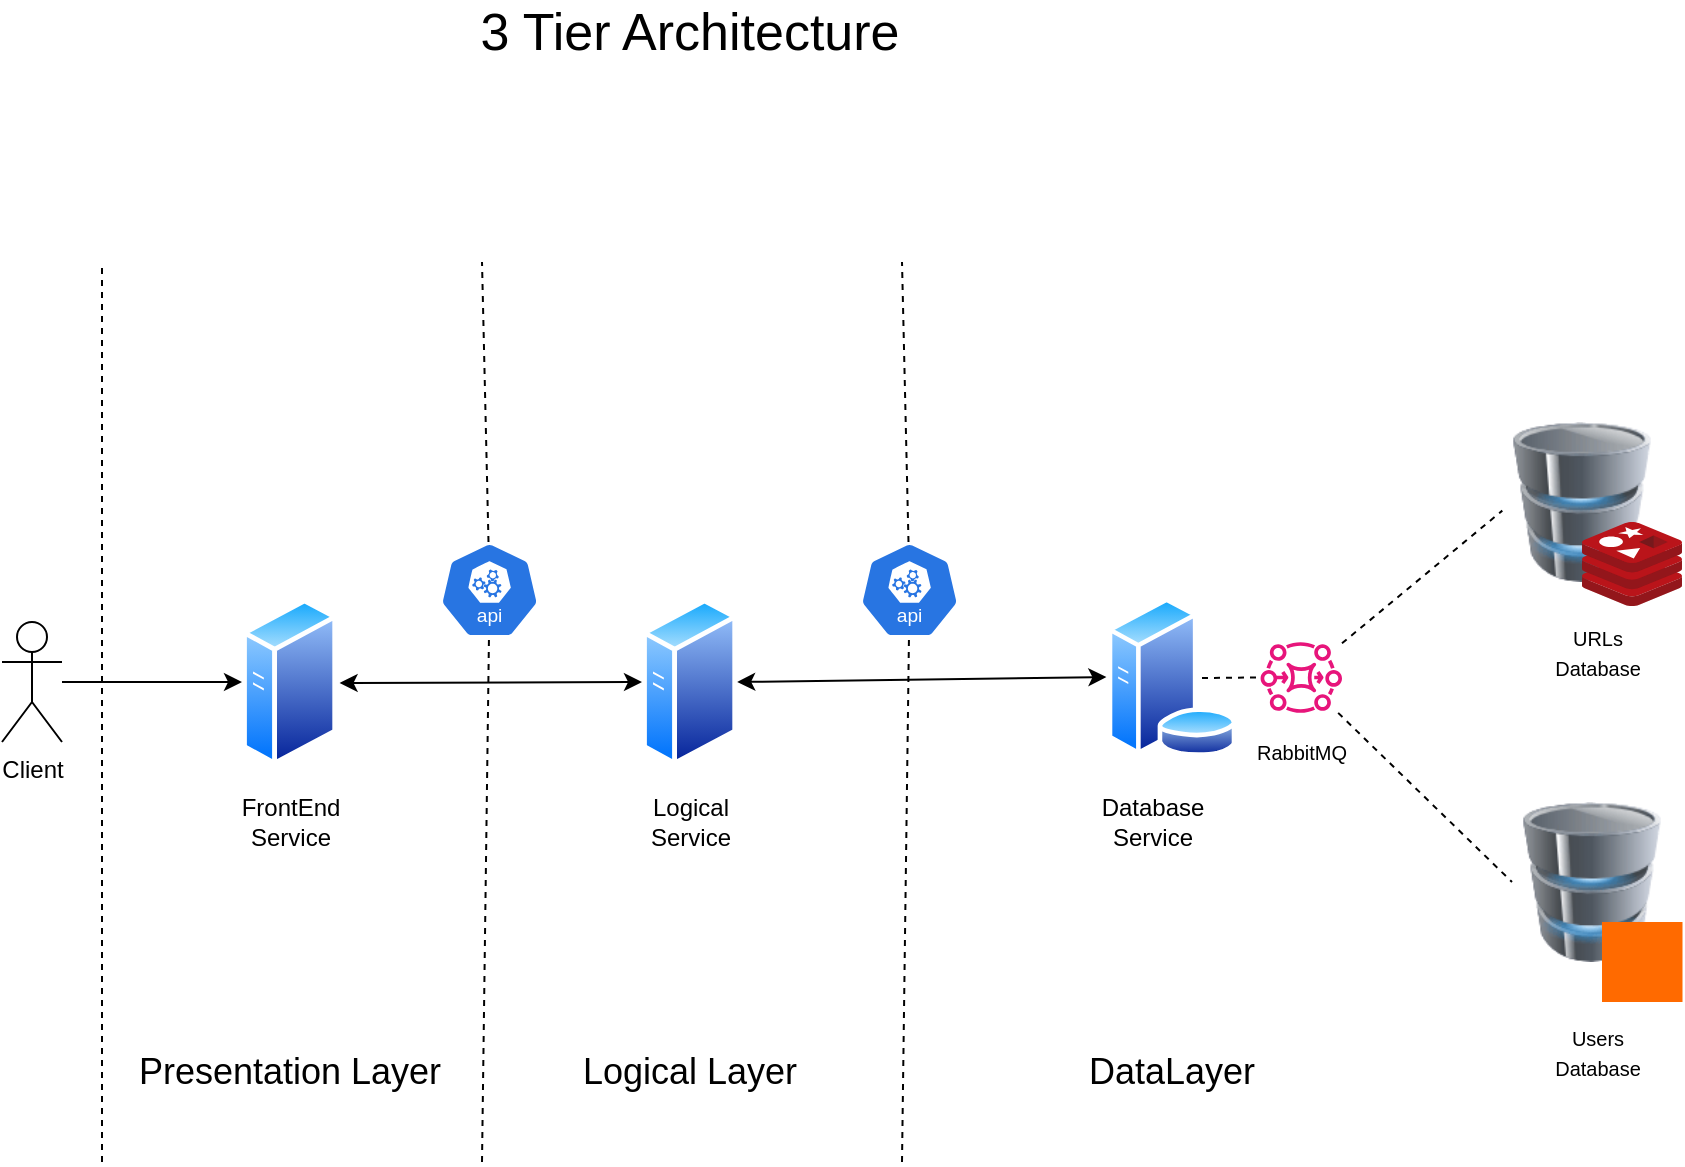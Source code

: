 <mxfile version="24.9.2">
  <diagram name="Page-1" id="SxZFjjhoXFOiTmErggsK">
    <mxGraphModel dx="1195" dy="750" grid="1" gridSize="10" guides="1" tooltips="1" connect="1" arrows="1" fold="1" page="1" pageScale="1" pageWidth="850" pageHeight="1100" math="0" shadow="0">
      <root>
        <mxCell id="0" />
        <mxCell id="1" parent="0" />
        <mxCell id="0BR0PkPycCpEuWo6eYwn-3" style="edgeStyle=orthogonalEdgeStyle;rounded=0;orthogonalLoop=1;jettySize=auto;html=1;" edge="1" parent="1" source="0BR0PkPycCpEuWo6eYwn-1" target="0BR0PkPycCpEuWo6eYwn-2">
          <mxGeometry relative="1" as="geometry" />
        </mxCell>
        <mxCell id="0BR0PkPycCpEuWo6eYwn-1" value="Client" style="shape=umlActor;verticalLabelPosition=bottom;verticalAlign=top;html=1;outlineConnect=0;" vertex="1" parent="1">
          <mxGeometry x="30" y="340" width="30" height="60" as="geometry" />
        </mxCell>
        <mxCell id="0BR0PkPycCpEuWo6eYwn-2" value="" style="image;aspect=fixed;perimeter=ellipsePerimeter;html=1;align=center;shadow=0;dashed=0;spacingTop=3;image=img/lib/active_directory/generic_server.svg;" vertex="1" parent="1">
          <mxGeometry x="150" y="327.5" width="47.6" height="85" as="geometry" />
        </mxCell>
        <mxCell id="0BR0PkPycCpEuWo6eYwn-6" value="" style="endArrow=none;dashed=1;html=1;rounded=0;" edge="1" parent="1" source="0BR0PkPycCpEuWo6eYwn-21">
          <mxGeometry width="50" height="50" relative="1" as="geometry">
            <mxPoint x="270" y="610" as="sourcePoint" />
            <mxPoint x="270" y="160" as="targetPoint" />
          </mxGeometry>
        </mxCell>
        <mxCell id="0BR0PkPycCpEuWo6eYwn-7" value="" style="image;aspect=fixed;perimeter=ellipsePerimeter;html=1;align=center;shadow=0;dashed=0;spacingTop=3;image=img/lib/active_directory/generic_server.svg;" vertex="1" parent="1">
          <mxGeometry x="350" y="327.5" width="47.6" height="85" as="geometry" />
        </mxCell>
        <mxCell id="0BR0PkPycCpEuWo6eYwn-9" value="" style="endArrow=none;dashed=1;html=1;rounded=0;" edge="1" parent="1" source="0BR0PkPycCpEuWo6eYwn-16">
          <mxGeometry width="50" height="50" relative="1" as="geometry">
            <mxPoint x="480" y="610" as="sourcePoint" />
            <mxPoint x="480" y="160" as="targetPoint" />
          </mxGeometry>
        </mxCell>
        <mxCell id="0BR0PkPycCpEuWo6eYwn-10" value="&lt;font style=&quot;font-size: 26px;&quot;&gt;3 Tier Architecture&lt;/font&gt;" style="text;html=1;align=center;verticalAlign=middle;whiteSpace=wrap;rounded=0;" vertex="1" parent="1">
          <mxGeometry x="253.8" y="30" width="240" height="30" as="geometry" />
        </mxCell>
        <mxCell id="0BR0PkPycCpEuWo6eYwn-11" value="&lt;font style=&quot;font-size: 18px;&quot;&gt;Presentation Layer&lt;/font&gt;" style="text;html=1;align=center;verticalAlign=middle;whiteSpace=wrap;rounded=0;" vertex="1" parent="1">
          <mxGeometry x="88.8" y="550" width="170" height="30" as="geometry" />
        </mxCell>
        <mxCell id="0BR0PkPycCpEuWo6eYwn-12" value="" style="endArrow=none;dashed=1;html=1;rounded=0;" edge="1" parent="1">
          <mxGeometry width="50" height="50" relative="1" as="geometry">
            <mxPoint x="80" y="610" as="sourcePoint" />
            <mxPoint x="80" y="160" as="targetPoint" />
          </mxGeometry>
        </mxCell>
        <mxCell id="0BR0PkPycCpEuWo6eYwn-13" value="&lt;font style=&quot;font-size: 18px;&quot;&gt;Logical Layer&lt;/font&gt;" style="text;html=1;align=center;verticalAlign=middle;whiteSpace=wrap;rounded=0;" vertex="1" parent="1">
          <mxGeometry x="288.8" y="550" width="170" height="30" as="geometry" />
        </mxCell>
        <mxCell id="0BR0PkPycCpEuWo6eYwn-14" value="&lt;font style=&quot;font-size: 18px;&quot;&gt;DataLayer&lt;/font&gt;" style="text;html=1;align=center;verticalAlign=middle;whiteSpace=wrap;rounded=0;" vertex="1" parent="1">
          <mxGeometry x="530" y="550" width="170" height="30" as="geometry" />
        </mxCell>
        <mxCell id="0BR0PkPycCpEuWo6eYwn-15" value="" style="image;aspect=fixed;perimeter=ellipsePerimeter;html=1;align=center;shadow=0;dashed=0;spacingTop=3;image=img/lib/active_directory/database_server.svg;" vertex="1" parent="1">
          <mxGeometry x="582.2" y="327.5" width="65.6" height="80" as="geometry" />
        </mxCell>
        <mxCell id="0BR0PkPycCpEuWo6eYwn-17" value="" style="endArrow=none;dashed=1;html=1;rounded=0;" edge="1" parent="1" target="0BR0PkPycCpEuWo6eYwn-33">
          <mxGeometry width="50" height="50" relative="1" as="geometry">
            <mxPoint x="630" y="368" as="sourcePoint" />
            <mxPoint x="700" y="360" as="targetPoint" />
          </mxGeometry>
        </mxCell>
        <mxCell id="0BR0PkPycCpEuWo6eYwn-20" value="" style="endArrow=none;dashed=1;html=1;rounded=0;" edge="1" parent="1" target="0BR0PkPycCpEuWo6eYwn-16">
          <mxGeometry width="50" height="50" relative="1" as="geometry">
            <mxPoint x="480" y="610" as="sourcePoint" />
            <mxPoint x="480" y="160" as="targetPoint" />
          </mxGeometry>
        </mxCell>
        <mxCell id="0BR0PkPycCpEuWo6eYwn-16" value="" style="aspect=fixed;sketch=0;html=1;dashed=0;whitespace=wrap;verticalLabelPosition=bottom;verticalAlign=top;fillColor=#2875E2;strokeColor=#ffffff;points=[[0.005,0.63,0],[0.1,0.2,0],[0.9,0.2,0],[0.5,0,0],[0.995,0.63,0],[0.72,0.99,0],[0.5,1,0],[0.28,0.99,0]];shape=mxgraph.kubernetes.icon2;kubernetesLabel=1;prIcon=api" vertex="1" parent="1">
          <mxGeometry x="458.8" y="300" width="50" height="48" as="geometry" />
        </mxCell>
        <mxCell id="0BR0PkPycCpEuWo6eYwn-22" value="" style="endArrow=none;dashed=1;html=1;rounded=0;" edge="1" parent="1" target="0BR0PkPycCpEuWo6eYwn-21">
          <mxGeometry width="50" height="50" relative="1" as="geometry">
            <mxPoint x="270" y="610" as="sourcePoint" />
            <mxPoint x="270" y="160" as="targetPoint" />
          </mxGeometry>
        </mxCell>
        <mxCell id="0BR0PkPycCpEuWo6eYwn-21" value="" style="aspect=fixed;sketch=0;html=1;dashed=0;whitespace=wrap;verticalLabelPosition=bottom;verticalAlign=top;fillColor=#2875E2;strokeColor=#ffffff;points=[[0.005,0.63,0],[0.1,0.2,0],[0.9,0.2,0],[0.5,0,0],[0.995,0.63,0],[0.72,0.99,0],[0.5,1,0],[0.28,0.99,0]];shape=mxgraph.kubernetes.icon2;kubernetesLabel=1;prIcon=api" vertex="1" parent="1">
          <mxGeometry x="248.8" y="300" width="50" height="48" as="geometry" />
        </mxCell>
        <mxCell id="0BR0PkPycCpEuWo6eYwn-24" value="" style="endArrow=classic;startArrow=classic;html=1;rounded=0;entryX=0;entryY=0.5;entryDx=0;entryDy=0;" edge="1" parent="1" target="0BR0PkPycCpEuWo6eYwn-7">
          <mxGeometry width="50" height="50" relative="1" as="geometry">
            <mxPoint x="198.8" y="370.5" as="sourcePoint" />
            <mxPoint x="248.8" y="320.5" as="targetPoint" />
          </mxGeometry>
        </mxCell>
        <mxCell id="0BR0PkPycCpEuWo6eYwn-25" value="" style="endArrow=classic;startArrow=classic;html=1;rounded=0;entryX=0;entryY=0.5;entryDx=0;entryDy=0;exitX=1;exitY=0.5;exitDx=0;exitDy=0;" edge="1" parent="1" source="0BR0PkPycCpEuWo6eYwn-7" target="0BR0PkPycCpEuWo6eYwn-15">
          <mxGeometry width="50" height="50" relative="1" as="geometry">
            <mxPoint x="397.6" y="371" as="sourcePoint" />
            <mxPoint x="548.8" y="370.5" as="targetPoint" />
          </mxGeometry>
        </mxCell>
        <mxCell id="0BR0PkPycCpEuWo6eYwn-27" value="FrontEnd&lt;div&gt;Service&lt;/div&gt;" style="text;html=1;align=center;verticalAlign=middle;resizable=0;points=[];autosize=1;strokeColor=none;fillColor=none;" vertex="1" parent="1">
          <mxGeometry x="138.8" y="420" width="70" height="40" as="geometry" />
        </mxCell>
        <mxCell id="0BR0PkPycCpEuWo6eYwn-29" value="Logical&lt;div&gt;Service&lt;/div&gt;" style="text;html=1;align=center;verticalAlign=middle;resizable=0;points=[];autosize=1;strokeColor=none;fillColor=none;" vertex="1" parent="1">
          <mxGeometry x="343.8" y="420" width="60" height="40" as="geometry" />
        </mxCell>
        <mxCell id="0BR0PkPycCpEuWo6eYwn-30" value="Database&lt;div&gt;Service&lt;/div&gt;" style="text;html=1;align=center;verticalAlign=middle;resizable=0;points=[];autosize=1;strokeColor=none;fillColor=none;" vertex="1" parent="1">
          <mxGeometry x="570" y="420" width="70" height="40" as="geometry" />
        </mxCell>
        <mxCell id="0BR0PkPycCpEuWo6eYwn-33" value="" style="sketch=0;outlineConnect=0;fontColor=#232F3E;gradientColor=none;fillColor=#E7157B;strokeColor=none;dashed=0;verticalLabelPosition=bottom;verticalAlign=top;align=center;html=1;fontSize=12;fontStyle=0;aspect=fixed;pointerEvents=1;shape=mxgraph.aws4.mq_broker;" vertex="1" parent="1">
          <mxGeometry x="659.3" y="349.5" width="40.7" height="36" as="geometry" />
        </mxCell>
        <mxCell id="0BR0PkPycCpEuWo6eYwn-34" value="" style="endArrow=none;dashed=1;html=1;rounded=0;entryX=0.002;entryY=0.554;entryDx=0;entryDy=0;entryPerimeter=0;" edge="1" parent="1" source="0BR0PkPycCpEuWo6eYwn-33" target="0BR0PkPycCpEuWo6eYwn-19">
          <mxGeometry width="50" height="50" relative="1" as="geometry">
            <mxPoint x="640" y="378" as="sourcePoint" />
            <mxPoint x="669" y="378" as="targetPoint" />
          </mxGeometry>
        </mxCell>
        <mxCell id="0BR0PkPycCpEuWo6eYwn-35" value="&lt;font style=&quot;font-size: 10px;&quot;&gt;RabbitMQ&lt;/font&gt;" style="text;html=1;align=center;verticalAlign=middle;whiteSpace=wrap;rounded=0;" vertex="1" parent="1">
          <mxGeometry x="649.65" y="390" width="60" height="30" as="geometry" />
        </mxCell>
        <mxCell id="0BR0PkPycCpEuWo6eYwn-38" value="" style="group" vertex="1" connectable="0" parent="1">
          <mxGeometry x="785" y="430" width="85.25" height="100" as="geometry" />
        </mxCell>
        <mxCell id="0BR0PkPycCpEuWo6eYwn-36" value="" style="image;html=1;image=img/lib/clip_art/computers/Database_128x128.png" vertex="1" parent="0BR0PkPycCpEuWo6eYwn-38">
          <mxGeometry width="80" height="80" as="geometry" />
        </mxCell>
        <mxCell id="0BR0PkPycCpEuWo6eYwn-37" value="" style="points=[];aspect=fixed;html=1;align=center;shadow=0;dashed=0;fillColor=#FF6A00;strokeColor=none;shape=mxgraph.alibaba_cloud.postgresql;" vertex="1" parent="0BR0PkPycCpEuWo6eYwn-38">
          <mxGeometry x="45" y="60" width="40.25" height="40" as="geometry" />
        </mxCell>
        <mxCell id="0BR0PkPycCpEuWo6eYwn-39" value="&lt;font style=&quot;font-size: 10px;&quot;&gt;Users&lt;/font&gt;&lt;div&gt;&lt;font style=&quot;font-size: 10px;&quot;&gt;Database&lt;/font&gt;&lt;/div&gt;" style="text;html=1;align=center;verticalAlign=middle;whiteSpace=wrap;rounded=0;" vertex="1" parent="1">
          <mxGeometry x="797.62" y="540" width="60" height="30" as="geometry" />
        </mxCell>
        <mxCell id="0BR0PkPycCpEuWo6eYwn-40" value="&lt;font style=&quot;font-size: 10px;&quot;&gt;URLs&lt;/font&gt;&lt;div&gt;&lt;font style=&quot;font-size: 10px;&quot;&gt;Database&lt;/font&gt;&lt;/div&gt;" style="text;html=1;align=center;verticalAlign=middle;whiteSpace=wrap;rounded=0;" vertex="1" parent="1">
          <mxGeometry x="797.62" y="340" width="60" height="30" as="geometry" />
        </mxCell>
        <mxCell id="0BR0PkPycCpEuWo6eYwn-19" value="" style="image;html=1;image=img/lib/clip_art/computers/Database_128x128.png" vertex="1" parent="1">
          <mxGeometry x="780" y="240" width="80" height="80" as="geometry" />
        </mxCell>
        <mxCell id="0BR0PkPycCpEuWo6eYwn-41" value="" style="endArrow=none;dashed=1;html=1;rounded=0;entryX=0;entryY=0.5;entryDx=0;entryDy=0;" edge="1" parent="1" source="0BR0PkPycCpEuWo6eYwn-33" target="0BR0PkPycCpEuWo6eYwn-36">
          <mxGeometry width="50" height="50" relative="1" as="geometry">
            <mxPoint x="680.0" y="529.996" as="sourcePoint" />
            <mxPoint x="770" y="470.05" as="targetPoint" />
          </mxGeometry>
        </mxCell>
        <mxCell id="0BR0PkPycCpEuWo6eYwn-18" value="" style="image;sketch=0;aspect=fixed;html=1;points=[];align=center;fontSize=12;image=img/lib/mscae/Cache_Redis_Product.svg;" vertex="1" parent="1">
          <mxGeometry x="820" y="290" width="50" height="42" as="geometry" />
        </mxCell>
      </root>
    </mxGraphModel>
  </diagram>
</mxfile>
